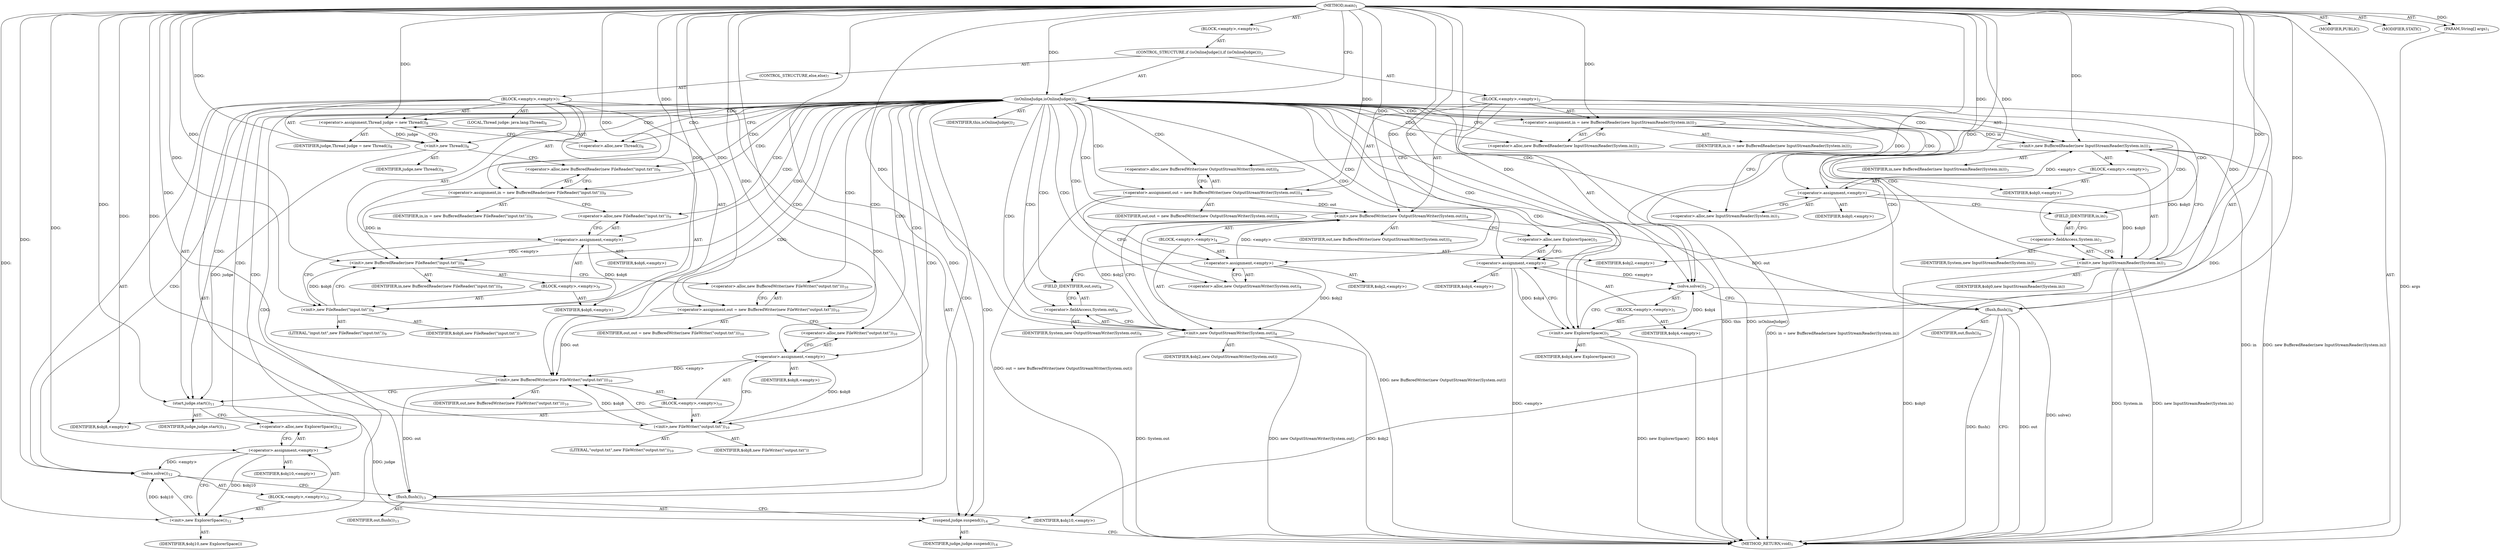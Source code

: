 digraph "main" {  
"19" [label = <(METHOD,main)<SUB>1</SUB>> ]
"20" [label = <(PARAM,String[] args)<SUB>1</SUB>> ]
"21" [label = <(BLOCK,&lt;empty&gt;,&lt;empty&gt;)<SUB>1</SUB>> ]
"22" [label = <(CONTROL_STRUCTURE,if (isOnlineJudge()),if (isOnlineJudge()))<SUB>2</SUB>> ]
"23" [label = <(isOnlineJudge,isOnlineJudge())<SUB>2</SUB>> ]
"24" [label = <(IDENTIFIER,this,isOnlineJudge())<SUB>2</SUB>> ]
"25" [label = <(BLOCK,&lt;empty&gt;,&lt;empty&gt;)<SUB>2</SUB>> ]
"26" [label = <(&lt;operator&gt;.assignment,in = new BufferedReader(new InputStreamReader(System.in)))<SUB>3</SUB>> ]
"27" [label = <(IDENTIFIER,in,in = new BufferedReader(new InputStreamReader(System.in)))<SUB>3</SUB>> ]
"28" [label = <(&lt;operator&gt;.alloc,new BufferedReader(new InputStreamReader(System.in)))<SUB>3</SUB>> ]
"29" [label = <(&lt;init&gt;,new BufferedReader(new InputStreamReader(System.in)))<SUB>3</SUB>> ]
"30" [label = <(IDENTIFIER,in,new BufferedReader(new InputStreamReader(System.in)))<SUB>3</SUB>> ]
"31" [label = <(BLOCK,&lt;empty&gt;,&lt;empty&gt;)<SUB>3</SUB>> ]
"32" [label = <(&lt;operator&gt;.assignment,&lt;empty&gt;)> ]
"33" [label = <(IDENTIFIER,$obj0,&lt;empty&gt;)> ]
"34" [label = <(&lt;operator&gt;.alloc,new InputStreamReader(System.in))<SUB>3</SUB>> ]
"35" [label = <(&lt;init&gt;,new InputStreamReader(System.in))<SUB>3</SUB>> ]
"36" [label = <(IDENTIFIER,$obj0,new InputStreamReader(System.in))> ]
"37" [label = <(&lt;operator&gt;.fieldAccess,System.in)<SUB>3</SUB>> ]
"38" [label = <(IDENTIFIER,System,new InputStreamReader(System.in))<SUB>3</SUB>> ]
"39" [label = <(FIELD_IDENTIFIER,in,in)<SUB>3</SUB>> ]
"40" [label = <(IDENTIFIER,$obj0,&lt;empty&gt;)> ]
"41" [label = <(&lt;operator&gt;.assignment,out = new BufferedWriter(new OutputStreamWriter(System.out)))<SUB>4</SUB>> ]
"42" [label = <(IDENTIFIER,out,out = new BufferedWriter(new OutputStreamWriter(System.out)))<SUB>4</SUB>> ]
"43" [label = <(&lt;operator&gt;.alloc,new BufferedWriter(new OutputStreamWriter(System.out)))<SUB>4</SUB>> ]
"44" [label = <(&lt;init&gt;,new BufferedWriter(new OutputStreamWriter(System.out)))<SUB>4</SUB>> ]
"45" [label = <(IDENTIFIER,out,new BufferedWriter(new OutputStreamWriter(System.out)))<SUB>4</SUB>> ]
"46" [label = <(BLOCK,&lt;empty&gt;,&lt;empty&gt;)<SUB>4</SUB>> ]
"47" [label = <(&lt;operator&gt;.assignment,&lt;empty&gt;)> ]
"48" [label = <(IDENTIFIER,$obj2,&lt;empty&gt;)> ]
"49" [label = <(&lt;operator&gt;.alloc,new OutputStreamWriter(System.out))<SUB>4</SUB>> ]
"50" [label = <(&lt;init&gt;,new OutputStreamWriter(System.out))<SUB>4</SUB>> ]
"51" [label = <(IDENTIFIER,$obj2,new OutputStreamWriter(System.out))> ]
"52" [label = <(&lt;operator&gt;.fieldAccess,System.out)<SUB>4</SUB>> ]
"53" [label = <(IDENTIFIER,System,new OutputStreamWriter(System.out))<SUB>4</SUB>> ]
"54" [label = <(FIELD_IDENTIFIER,out,out)<SUB>4</SUB>> ]
"55" [label = <(IDENTIFIER,$obj2,&lt;empty&gt;)> ]
"56" [label = <(solve,solve())<SUB>5</SUB>> ]
"57" [label = <(BLOCK,&lt;empty&gt;,&lt;empty&gt;)<SUB>5</SUB>> ]
"58" [label = <(&lt;operator&gt;.assignment,&lt;empty&gt;)> ]
"59" [label = <(IDENTIFIER,$obj4,&lt;empty&gt;)> ]
"60" [label = <(&lt;operator&gt;.alloc,new ExplorerSpace())<SUB>5</SUB>> ]
"61" [label = <(&lt;init&gt;,new ExplorerSpace())<SUB>5</SUB>> ]
"62" [label = <(IDENTIFIER,$obj4,new ExplorerSpace())> ]
"63" [label = <(IDENTIFIER,$obj4,&lt;empty&gt;)> ]
"64" [label = <(flush,flush())<SUB>6</SUB>> ]
"65" [label = <(IDENTIFIER,out,flush())<SUB>6</SUB>> ]
"66" [label = <(CONTROL_STRUCTURE,else,else)<SUB>7</SUB>> ]
"67" [label = <(BLOCK,&lt;empty&gt;,&lt;empty&gt;)<SUB>7</SUB>> ]
"4" [label = <(LOCAL,Thread judge: java.lang.Thread)<SUB>8</SUB>> ]
"68" [label = <(&lt;operator&gt;.assignment,Thread judge = new Thread())<SUB>8</SUB>> ]
"69" [label = <(IDENTIFIER,judge,Thread judge = new Thread())<SUB>8</SUB>> ]
"70" [label = <(&lt;operator&gt;.alloc,new Thread())<SUB>8</SUB>> ]
"71" [label = <(&lt;init&gt;,new Thread())<SUB>8</SUB>> ]
"3" [label = <(IDENTIFIER,judge,new Thread())<SUB>8</SUB>> ]
"72" [label = <(&lt;operator&gt;.assignment,in = new BufferedReader(new FileReader(&quot;input.txt&quot;)))<SUB>9</SUB>> ]
"73" [label = <(IDENTIFIER,in,in = new BufferedReader(new FileReader(&quot;input.txt&quot;)))<SUB>9</SUB>> ]
"74" [label = <(&lt;operator&gt;.alloc,new BufferedReader(new FileReader(&quot;input.txt&quot;)))<SUB>9</SUB>> ]
"75" [label = <(&lt;init&gt;,new BufferedReader(new FileReader(&quot;input.txt&quot;)))<SUB>9</SUB>> ]
"76" [label = <(IDENTIFIER,in,new BufferedReader(new FileReader(&quot;input.txt&quot;)))<SUB>9</SUB>> ]
"77" [label = <(BLOCK,&lt;empty&gt;,&lt;empty&gt;)<SUB>9</SUB>> ]
"78" [label = <(&lt;operator&gt;.assignment,&lt;empty&gt;)> ]
"79" [label = <(IDENTIFIER,$obj6,&lt;empty&gt;)> ]
"80" [label = <(&lt;operator&gt;.alloc,new FileReader(&quot;input.txt&quot;))<SUB>9</SUB>> ]
"81" [label = <(&lt;init&gt;,new FileReader(&quot;input.txt&quot;))<SUB>9</SUB>> ]
"82" [label = <(IDENTIFIER,$obj6,new FileReader(&quot;input.txt&quot;))> ]
"83" [label = <(LITERAL,&quot;input.txt&quot;,new FileReader(&quot;input.txt&quot;))<SUB>9</SUB>> ]
"84" [label = <(IDENTIFIER,$obj6,&lt;empty&gt;)> ]
"85" [label = <(&lt;operator&gt;.assignment,out = new BufferedWriter(new FileWriter(&quot;output.txt&quot;)))<SUB>10</SUB>> ]
"86" [label = <(IDENTIFIER,out,out = new BufferedWriter(new FileWriter(&quot;output.txt&quot;)))<SUB>10</SUB>> ]
"87" [label = <(&lt;operator&gt;.alloc,new BufferedWriter(new FileWriter(&quot;output.txt&quot;)))<SUB>10</SUB>> ]
"88" [label = <(&lt;init&gt;,new BufferedWriter(new FileWriter(&quot;output.txt&quot;)))<SUB>10</SUB>> ]
"89" [label = <(IDENTIFIER,out,new BufferedWriter(new FileWriter(&quot;output.txt&quot;)))<SUB>10</SUB>> ]
"90" [label = <(BLOCK,&lt;empty&gt;,&lt;empty&gt;)<SUB>10</SUB>> ]
"91" [label = <(&lt;operator&gt;.assignment,&lt;empty&gt;)> ]
"92" [label = <(IDENTIFIER,$obj8,&lt;empty&gt;)> ]
"93" [label = <(&lt;operator&gt;.alloc,new FileWriter(&quot;output.txt&quot;))<SUB>10</SUB>> ]
"94" [label = <(&lt;init&gt;,new FileWriter(&quot;output.txt&quot;))<SUB>10</SUB>> ]
"95" [label = <(IDENTIFIER,$obj8,new FileWriter(&quot;output.txt&quot;))> ]
"96" [label = <(LITERAL,&quot;output.txt&quot;,new FileWriter(&quot;output.txt&quot;))<SUB>10</SUB>> ]
"97" [label = <(IDENTIFIER,$obj8,&lt;empty&gt;)> ]
"98" [label = <(start,judge.start())<SUB>11</SUB>> ]
"99" [label = <(IDENTIFIER,judge,judge.start())<SUB>11</SUB>> ]
"100" [label = <(solve,solve())<SUB>12</SUB>> ]
"101" [label = <(BLOCK,&lt;empty&gt;,&lt;empty&gt;)<SUB>12</SUB>> ]
"102" [label = <(&lt;operator&gt;.assignment,&lt;empty&gt;)> ]
"103" [label = <(IDENTIFIER,$obj10,&lt;empty&gt;)> ]
"104" [label = <(&lt;operator&gt;.alloc,new ExplorerSpace())<SUB>12</SUB>> ]
"105" [label = <(&lt;init&gt;,new ExplorerSpace())<SUB>12</SUB>> ]
"106" [label = <(IDENTIFIER,$obj10,new ExplorerSpace())> ]
"107" [label = <(IDENTIFIER,$obj10,&lt;empty&gt;)> ]
"108" [label = <(flush,flush())<SUB>13</SUB>> ]
"109" [label = <(IDENTIFIER,out,flush())<SUB>13</SUB>> ]
"110" [label = <(suspend,judge.suspend())<SUB>14</SUB>> ]
"111" [label = <(IDENTIFIER,judge,judge.suspend())<SUB>14</SUB>> ]
"112" [label = <(MODIFIER,PUBLIC)> ]
"113" [label = <(MODIFIER,STATIC)> ]
"114" [label = <(METHOD_RETURN,void)<SUB>1</SUB>> ]
  "19" -> "20"  [ label = "AST: "] 
  "19" -> "21"  [ label = "AST: "] 
  "19" -> "112"  [ label = "AST: "] 
  "19" -> "113"  [ label = "AST: "] 
  "19" -> "114"  [ label = "AST: "] 
  "21" -> "22"  [ label = "AST: "] 
  "22" -> "23"  [ label = "AST: "] 
  "22" -> "25"  [ label = "AST: "] 
  "22" -> "66"  [ label = "AST: "] 
  "23" -> "24"  [ label = "AST: "] 
  "25" -> "26"  [ label = "AST: "] 
  "25" -> "29"  [ label = "AST: "] 
  "25" -> "41"  [ label = "AST: "] 
  "25" -> "44"  [ label = "AST: "] 
  "25" -> "56"  [ label = "AST: "] 
  "25" -> "64"  [ label = "AST: "] 
  "26" -> "27"  [ label = "AST: "] 
  "26" -> "28"  [ label = "AST: "] 
  "29" -> "30"  [ label = "AST: "] 
  "29" -> "31"  [ label = "AST: "] 
  "31" -> "32"  [ label = "AST: "] 
  "31" -> "35"  [ label = "AST: "] 
  "31" -> "40"  [ label = "AST: "] 
  "32" -> "33"  [ label = "AST: "] 
  "32" -> "34"  [ label = "AST: "] 
  "35" -> "36"  [ label = "AST: "] 
  "35" -> "37"  [ label = "AST: "] 
  "37" -> "38"  [ label = "AST: "] 
  "37" -> "39"  [ label = "AST: "] 
  "41" -> "42"  [ label = "AST: "] 
  "41" -> "43"  [ label = "AST: "] 
  "44" -> "45"  [ label = "AST: "] 
  "44" -> "46"  [ label = "AST: "] 
  "46" -> "47"  [ label = "AST: "] 
  "46" -> "50"  [ label = "AST: "] 
  "46" -> "55"  [ label = "AST: "] 
  "47" -> "48"  [ label = "AST: "] 
  "47" -> "49"  [ label = "AST: "] 
  "50" -> "51"  [ label = "AST: "] 
  "50" -> "52"  [ label = "AST: "] 
  "52" -> "53"  [ label = "AST: "] 
  "52" -> "54"  [ label = "AST: "] 
  "56" -> "57"  [ label = "AST: "] 
  "57" -> "58"  [ label = "AST: "] 
  "57" -> "61"  [ label = "AST: "] 
  "57" -> "63"  [ label = "AST: "] 
  "58" -> "59"  [ label = "AST: "] 
  "58" -> "60"  [ label = "AST: "] 
  "61" -> "62"  [ label = "AST: "] 
  "64" -> "65"  [ label = "AST: "] 
  "66" -> "67"  [ label = "AST: "] 
  "67" -> "4"  [ label = "AST: "] 
  "67" -> "68"  [ label = "AST: "] 
  "67" -> "71"  [ label = "AST: "] 
  "67" -> "72"  [ label = "AST: "] 
  "67" -> "75"  [ label = "AST: "] 
  "67" -> "85"  [ label = "AST: "] 
  "67" -> "88"  [ label = "AST: "] 
  "67" -> "98"  [ label = "AST: "] 
  "67" -> "100"  [ label = "AST: "] 
  "67" -> "108"  [ label = "AST: "] 
  "67" -> "110"  [ label = "AST: "] 
  "68" -> "69"  [ label = "AST: "] 
  "68" -> "70"  [ label = "AST: "] 
  "71" -> "3"  [ label = "AST: "] 
  "72" -> "73"  [ label = "AST: "] 
  "72" -> "74"  [ label = "AST: "] 
  "75" -> "76"  [ label = "AST: "] 
  "75" -> "77"  [ label = "AST: "] 
  "77" -> "78"  [ label = "AST: "] 
  "77" -> "81"  [ label = "AST: "] 
  "77" -> "84"  [ label = "AST: "] 
  "78" -> "79"  [ label = "AST: "] 
  "78" -> "80"  [ label = "AST: "] 
  "81" -> "82"  [ label = "AST: "] 
  "81" -> "83"  [ label = "AST: "] 
  "85" -> "86"  [ label = "AST: "] 
  "85" -> "87"  [ label = "AST: "] 
  "88" -> "89"  [ label = "AST: "] 
  "88" -> "90"  [ label = "AST: "] 
  "90" -> "91"  [ label = "AST: "] 
  "90" -> "94"  [ label = "AST: "] 
  "90" -> "97"  [ label = "AST: "] 
  "91" -> "92"  [ label = "AST: "] 
  "91" -> "93"  [ label = "AST: "] 
  "94" -> "95"  [ label = "AST: "] 
  "94" -> "96"  [ label = "AST: "] 
  "98" -> "99"  [ label = "AST: "] 
  "100" -> "101"  [ label = "AST: "] 
  "101" -> "102"  [ label = "AST: "] 
  "101" -> "105"  [ label = "AST: "] 
  "101" -> "107"  [ label = "AST: "] 
  "102" -> "103"  [ label = "AST: "] 
  "102" -> "104"  [ label = "AST: "] 
  "105" -> "106"  [ label = "AST: "] 
  "108" -> "109"  [ label = "AST: "] 
  "110" -> "111"  [ label = "AST: "] 
  "23" -> "28"  [ label = "CFG: "] 
  "23" -> "70"  [ label = "CFG: "] 
  "26" -> "34"  [ label = "CFG: "] 
  "29" -> "43"  [ label = "CFG: "] 
  "41" -> "49"  [ label = "CFG: "] 
  "44" -> "60"  [ label = "CFG: "] 
  "56" -> "64"  [ label = "CFG: "] 
  "64" -> "114"  [ label = "CFG: "] 
  "28" -> "26"  [ label = "CFG: "] 
  "43" -> "41"  [ label = "CFG: "] 
  "68" -> "71"  [ label = "CFG: "] 
  "71" -> "74"  [ label = "CFG: "] 
  "72" -> "80"  [ label = "CFG: "] 
  "75" -> "87"  [ label = "CFG: "] 
  "85" -> "93"  [ label = "CFG: "] 
  "88" -> "98"  [ label = "CFG: "] 
  "98" -> "104"  [ label = "CFG: "] 
  "100" -> "108"  [ label = "CFG: "] 
  "108" -> "110"  [ label = "CFG: "] 
  "110" -> "114"  [ label = "CFG: "] 
  "32" -> "39"  [ label = "CFG: "] 
  "35" -> "29"  [ label = "CFG: "] 
  "47" -> "54"  [ label = "CFG: "] 
  "50" -> "44"  [ label = "CFG: "] 
  "58" -> "61"  [ label = "CFG: "] 
  "61" -> "56"  [ label = "CFG: "] 
  "70" -> "68"  [ label = "CFG: "] 
  "74" -> "72"  [ label = "CFG: "] 
  "87" -> "85"  [ label = "CFG: "] 
  "34" -> "32"  [ label = "CFG: "] 
  "37" -> "35"  [ label = "CFG: "] 
  "49" -> "47"  [ label = "CFG: "] 
  "52" -> "50"  [ label = "CFG: "] 
  "60" -> "58"  [ label = "CFG: "] 
  "78" -> "81"  [ label = "CFG: "] 
  "81" -> "75"  [ label = "CFG: "] 
  "91" -> "94"  [ label = "CFG: "] 
  "94" -> "88"  [ label = "CFG: "] 
  "102" -> "105"  [ label = "CFG: "] 
  "105" -> "100"  [ label = "CFG: "] 
  "39" -> "37"  [ label = "CFG: "] 
  "54" -> "52"  [ label = "CFG: "] 
  "80" -> "78"  [ label = "CFG: "] 
  "93" -> "91"  [ label = "CFG: "] 
  "104" -> "102"  [ label = "CFG: "] 
  "19" -> "23"  [ label = "CFG: "] 
  "20" -> "114"  [ label = "DDG: args"] 
  "23" -> "114"  [ label = "DDG: isOnlineJudge()"] 
  "26" -> "114"  [ label = "DDG: in = new BufferedReader(new InputStreamReader(System.in))"] 
  "29" -> "114"  [ label = "DDG: in"] 
  "35" -> "114"  [ label = "DDG: $obj0"] 
  "35" -> "114"  [ label = "DDG: System.in"] 
  "35" -> "114"  [ label = "DDG: new InputStreamReader(System.in)"] 
  "29" -> "114"  [ label = "DDG: new BufferedReader(new InputStreamReader(System.in))"] 
  "41" -> "114"  [ label = "DDG: out = new BufferedWriter(new OutputStreamWriter(System.out))"] 
  "50" -> "114"  [ label = "DDG: $obj2"] 
  "50" -> "114"  [ label = "DDG: System.out"] 
  "50" -> "114"  [ label = "DDG: new OutputStreamWriter(System.out)"] 
  "44" -> "114"  [ label = "DDG: new BufferedWriter(new OutputStreamWriter(System.out))"] 
  "58" -> "114"  [ label = "DDG: &lt;empty&gt;"] 
  "61" -> "114"  [ label = "DDG: $obj4"] 
  "61" -> "114"  [ label = "DDG: new ExplorerSpace()"] 
  "56" -> "114"  [ label = "DDG: solve()"] 
  "64" -> "114"  [ label = "DDG: out"] 
  "64" -> "114"  [ label = "DDG: flush()"] 
  "23" -> "114"  [ label = "DDG: this"] 
  "19" -> "20"  [ label = "DDG: "] 
  "19" -> "23"  [ label = "DDG: "] 
  "19" -> "26"  [ label = "DDG: "] 
  "19" -> "41"  [ label = "DDG: "] 
  "26" -> "29"  [ label = "DDG: in"] 
  "19" -> "29"  [ label = "DDG: "] 
  "32" -> "29"  [ label = "DDG: &lt;empty&gt;"] 
  "35" -> "29"  [ label = "DDG: $obj0"] 
  "41" -> "44"  [ label = "DDG: out"] 
  "19" -> "44"  [ label = "DDG: "] 
  "47" -> "44"  [ label = "DDG: &lt;empty&gt;"] 
  "50" -> "44"  [ label = "DDG: $obj2"] 
  "58" -> "56"  [ label = "DDG: &lt;empty&gt;"] 
  "61" -> "56"  [ label = "DDG: $obj4"] 
  "19" -> "56"  [ label = "DDG: "] 
  "44" -> "64"  [ label = "DDG: out"] 
  "19" -> "64"  [ label = "DDG: "] 
  "19" -> "68"  [ label = "DDG: "] 
  "19" -> "72"  [ label = "DDG: "] 
  "19" -> "85"  [ label = "DDG: "] 
  "19" -> "32"  [ label = "DDG: "] 
  "19" -> "40"  [ label = "DDG: "] 
  "19" -> "47"  [ label = "DDG: "] 
  "19" -> "55"  [ label = "DDG: "] 
  "19" -> "58"  [ label = "DDG: "] 
  "19" -> "63"  [ label = "DDG: "] 
  "68" -> "71"  [ label = "DDG: judge"] 
  "19" -> "71"  [ label = "DDG: "] 
  "72" -> "75"  [ label = "DDG: in"] 
  "19" -> "75"  [ label = "DDG: "] 
  "78" -> "75"  [ label = "DDG: &lt;empty&gt;"] 
  "81" -> "75"  [ label = "DDG: $obj6"] 
  "85" -> "88"  [ label = "DDG: out"] 
  "19" -> "88"  [ label = "DDG: "] 
  "91" -> "88"  [ label = "DDG: &lt;empty&gt;"] 
  "94" -> "88"  [ label = "DDG: $obj8"] 
  "71" -> "98"  [ label = "DDG: judge"] 
  "19" -> "98"  [ label = "DDG: "] 
  "102" -> "100"  [ label = "DDG: &lt;empty&gt;"] 
  "105" -> "100"  [ label = "DDG: $obj10"] 
  "19" -> "100"  [ label = "DDG: "] 
  "88" -> "108"  [ label = "DDG: out"] 
  "19" -> "108"  [ label = "DDG: "] 
  "98" -> "110"  [ label = "DDG: judge"] 
  "19" -> "110"  [ label = "DDG: "] 
  "32" -> "35"  [ label = "DDG: $obj0"] 
  "19" -> "35"  [ label = "DDG: "] 
  "47" -> "50"  [ label = "DDG: $obj2"] 
  "19" -> "50"  [ label = "DDG: "] 
  "58" -> "61"  [ label = "DDG: $obj4"] 
  "19" -> "61"  [ label = "DDG: "] 
  "19" -> "78"  [ label = "DDG: "] 
  "19" -> "84"  [ label = "DDG: "] 
  "19" -> "91"  [ label = "DDG: "] 
  "19" -> "97"  [ label = "DDG: "] 
  "19" -> "102"  [ label = "DDG: "] 
  "19" -> "107"  [ label = "DDG: "] 
  "78" -> "81"  [ label = "DDG: $obj6"] 
  "19" -> "81"  [ label = "DDG: "] 
  "91" -> "94"  [ label = "DDG: $obj8"] 
  "19" -> "94"  [ label = "DDG: "] 
  "102" -> "105"  [ label = "DDG: $obj10"] 
  "19" -> "105"  [ label = "DDG: "] 
  "23" -> "47"  [ label = "CDG: "] 
  "23" -> "34"  [ label = "CDG: "] 
  "23" -> "94"  [ label = "CDG: "] 
  "23" -> "32"  [ label = "CDG: "] 
  "23" -> "68"  [ label = "CDG: "] 
  "23" -> "49"  [ label = "CDG: "] 
  "23" -> "60"  [ label = "CDG: "] 
  "23" -> "26"  [ label = "CDG: "] 
  "23" -> "64"  [ label = "CDG: "] 
  "23" -> "28"  [ label = "CDG: "] 
  "23" -> "98"  [ label = "CDG: "] 
  "23" -> "75"  [ label = "CDG: "] 
  "23" -> "52"  [ label = "CDG: "] 
  "23" -> "37"  [ label = "CDG: "] 
  "23" -> "81"  [ label = "CDG: "] 
  "23" -> "102"  [ label = "CDG: "] 
  "23" -> "85"  [ label = "CDG: "] 
  "23" -> "72"  [ label = "CDG: "] 
  "23" -> "56"  [ label = "CDG: "] 
  "23" -> "104"  [ label = "CDG: "] 
  "23" -> "74"  [ label = "CDG: "] 
  "23" -> "29"  [ label = "CDG: "] 
  "23" -> "50"  [ label = "CDG: "] 
  "23" -> "87"  [ label = "CDG: "] 
  "23" -> "91"  [ label = "CDG: "] 
  "23" -> "44"  [ label = "CDG: "] 
  "23" -> "35"  [ label = "CDG: "] 
  "23" -> "93"  [ label = "CDG: "] 
  "23" -> "54"  [ label = "CDG: "] 
  "23" -> "43"  [ label = "CDG: "] 
  "23" -> "80"  [ label = "CDG: "] 
  "23" -> "58"  [ label = "CDG: "] 
  "23" -> "61"  [ label = "CDG: "] 
  "23" -> "71"  [ label = "CDG: "] 
  "23" -> "105"  [ label = "CDG: "] 
  "23" -> "100"  [ label = "CDG: "] 
  "23" -> "88"  [ label = "CDG: "] 
  "23" -> "41"  [ label = "CDG: "] 
  "23" -> "70"  [ label = "CDG: "] 
  "23" -> "110"  [ label = "CDG: "] 
  "23" -> "108"  [ label = "CDG: "] 
  "23" -> "78"  [ label = "CDG: "] 
  "23" -> "39"  [ label = "CDG: "] 
}
